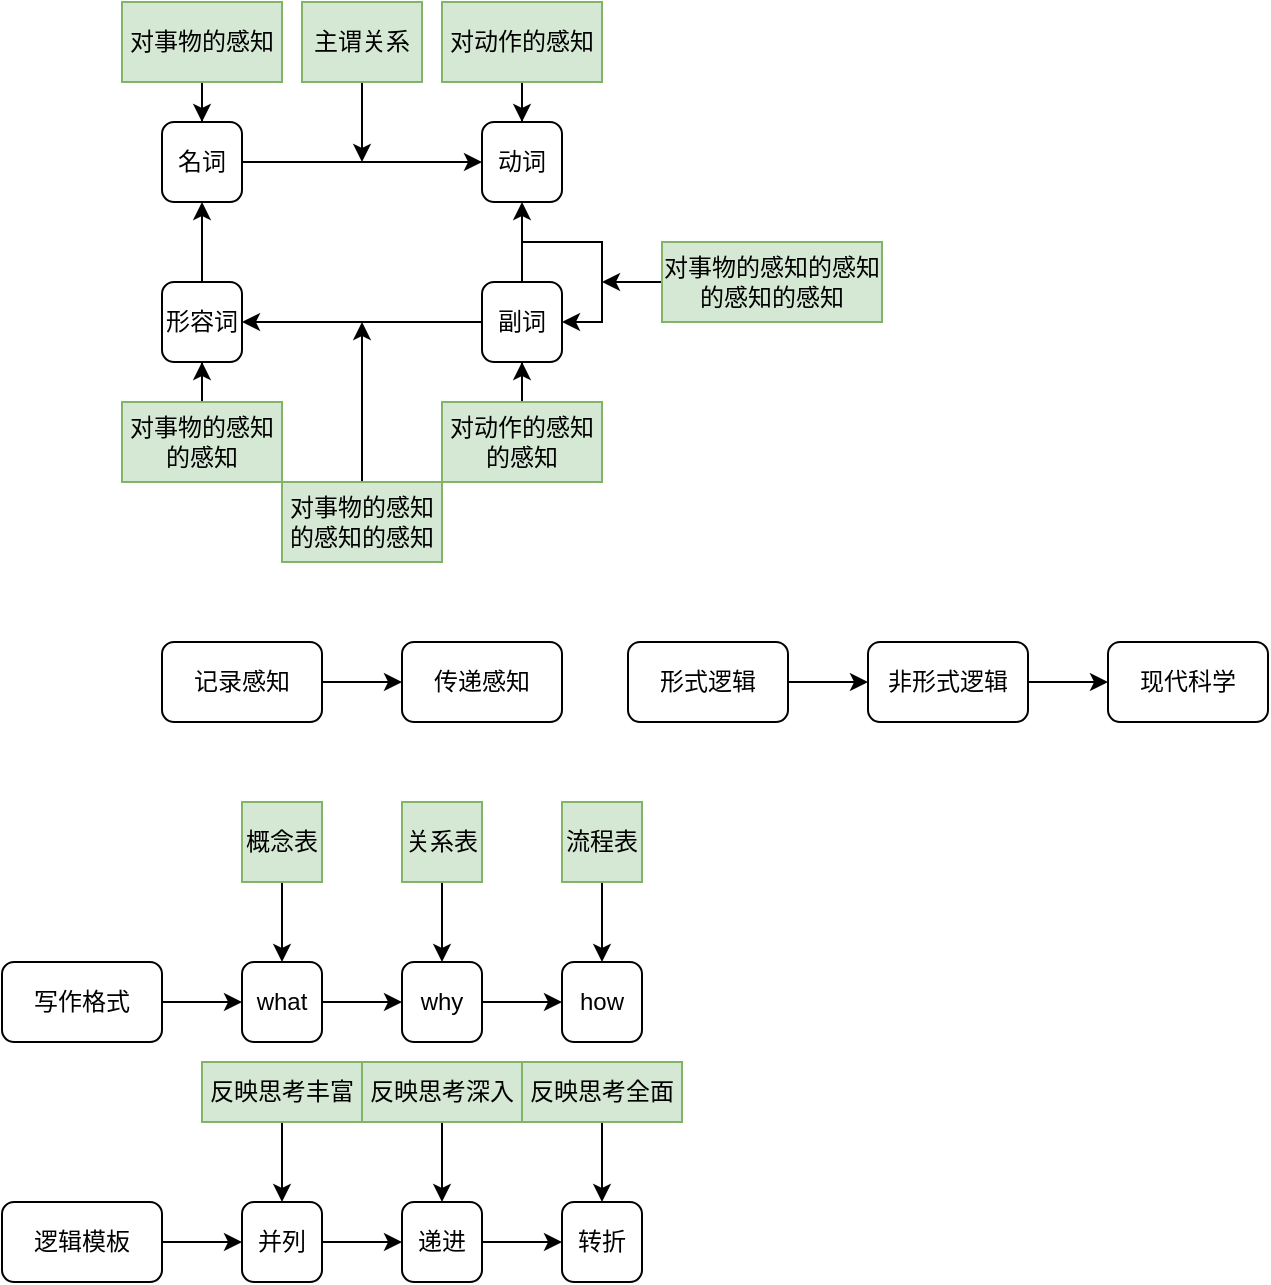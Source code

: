 <mxfile version="26.0.3">
  <diagram name="第 1 页" id="6ry_pnS2vJJyaQvhrR7t">
    <mxGraphModel dx="1221" dy="725" grid="1" gridSize="10" guides="1" tooltips="1" connect="1" arrows="1" fold="1" page="1" pageScale="1" pageWidth="827" pageHeight="1169" math="0" shadow="0">
      <root>
        <mxCell id="0" />
        <mxCell id="1" parent="0" />
        <mxCell id="5bShoopTlFWPeDc6z4Nc-4" value="" style="edgeStyle=orthogonalEdgeStyle;rounded=0;orthogonalLoop=1;jettySize=auto;html=1;" edge="1" parent="1" source="5bShoopTlFWPeDc6z4Nc-1" target="5bShoopTlFWPeDc6z4Nc-2">
          <mxGeometry relative="1" as="geometry" />
        </mxCell>
        <mxCell id="5bShoopTlFWPeDc6z4Nc-1" value="并列" style="rounded=1;whiteSpace=wrap;html=1;" vertex="1" parent="1">
          <mxGeometry x="307" y="600" width="40" height="40" as="geometry" />
        </mxCell>
        <mxCell id="5bShoopTlFWPeDc6z4Nc-5" value="" style="edgeStyle=orthogonalEdgeStyle;rounded=0;orthogonalLoop=1;jettySize=auto;html=1;" edge="1" parent="1" source="5bShoopTlFWPeDc6z4Nc-2" target="5bShoopTlFWPeDc6z4Nc-3">
          <mxGeometry relative="1" as="geometry" />
        </mxCell>
        <mxCell id="5bShoopTlFWPeDc6z4Nc-2" value="递进" style="rounded=1;whiteSpace=wrap;html=1;" vertex="1" parent="1">
          <mxGeometry x="387" y="600" width="40" height="40" as="geometry" />
        </mxCell>
        <mxCell id="5bShoopTlFWPeDc6z4Nc-3" value="转折" style="rounded=1;whiteSpace=wrap;html=1;" vertex="1" parent="1">
          <mxGeometry x="467" y="600" width="40" height="40" as="geometry" />
        </mxCell>
        <mxCell id="5bShoopTlFWPeDc6z4Nc-17" style="edgeStyle=orthogonalEdgeStyle;rounded=0;orthogonalLoop=1;jettySize=auto;html=1;" edge="1" parent="1" source="5bShoopTlFWPeDc6z4Nc-6" target="5bShoopTlFWPeDc6z4Nc-1">
          <mxGeometry relative="1" as="geometry" />
        </mxCell>
        <mxCell id="5bShoopTlFWPeDc6z4Nc-6" value="反映思考丰富" style="text;html=1;align=center;verticalAlign=middle;whiteSpace=wrap;rounded=0;fillColor=#d5e8d4;strokeColor=#82b366;" vertex="1" parent="1">
          <mxGeometry x="287" y="530" width="80" height="30" as="geometry" />
        </mxCell>
        <mxCell id="5bShoopTlFWPeDc6z4Nc-18" style="edgeStyle=orthogonalEdgeStyle;rounded=0;orthogonalLoop=1;jettySize=auto;html=1;" edge="1" parent="1" source="5bShoopTlFWPeDc6z4Nc-7" target="5bShoopTlFWPeDc6z4Nc-2">
          <mxGeometry relative="1" as="geometry" />
        </mxCell>
        <mxCell id="5bShoopTlFWPeDc6z4Nc-7" value="反映思考深入" style="text;html=1;align=center;verticalAlign=middle;whiteSpace=wrap;rounded=0;fillColor=#d5e8d4;strokeColor=#82b366;" vertex="1" parent="1">
          <mxGeometry x="367" y="530" width="80" height="30" as="geometry" />
        </mxCell>
        <mxCell id="5bShoopTlFWPeDc6z4Nc-19" style="edgeStyle=orthogonalEdgeStyle;rounded=0;orthogonalLoop=1;jettySize=auto;html=1;exitX=0.5;exitY=1;exitDx=0;exitDy=0;entryX=0.5;entryY=0;entryDx=0;entryDy=0;" edge="1" parent="1" source="5bShoopTlFWPeDc6z4Nc-8" target="5bShoopTlFWPeDc6z4Nc-3">
          <mxGeometry relative="1" as="geometry" />
        </mxCell>
        <mxCell id="5bShoopTlFWPeDc6z4Nc-8" value="反映思考全面" style="text;html=1;align=center;verticalAlign=middle;whiteSpace=wrap;rounded=0;fillColor=#d5e8d4;strokeColor=#82b366;" vertex="1" parent="1">
          <mxGeometry x="447" y="530" width="80" height="30" as="geometry" />
        </mxCell>
        <mxCell id="5bShoopTlFWPeDc6z4Nc-14" value="" style="edgeStyle=orthogonalEdgeStyle;rounded=0;orthogonalLoop=1;jettySize=auto;html=1;" edge="1" parent="1" source="5bShoopTlFWPeDc6z4Nc-9" target="5bShoopTlFWPeDc6z4Nc-10">
          <mxGeometry relative="1" as="geometry" />
        </mxCell>
        <mxCell id="5bShoopTlFWPeDc6z4Nc-9" value="写作格式" style="rounded=1;whiteSpace=wrap;html=1;" vertex="1" parent="1">
          <mxGeometry x="187" y="480" width="80" height="40" as="geometry" />
        </mxCell>
        <mxCell id="5bShoopTlFWPeDc6z4Nc-15" value="" style="edgeStyle=orthogonalEdgeStyle;rounded=0;orthogonalLoop=1;jettySize=auto;html=1;" edge="1" parent="1" source="5bShoopTlFWPeDc6z4Nc-10" target="5bShoopTlFWPeDc6z4Nc-11">
          <mxGeometry relative="1" as="geometry" />
        </mxCell>
        <mxCell id="5bShoopTlFWPeDc6z4Nc-10" value="what" style="rounded=1;whiteSpace=wrap;html=1;" vertex="1" parent="1">
          <mxGeometry x="307" y="480" width="40" height="40" as="geometry" />
        </mxCell>
        <mxCell id="5bShoopTlFWPeDc6z4Nc-16" value="" style="edgeStyle=orthogonalEdgeStyle;rounded=0;orthogonalLoop=1;jettySize=auto;html=1;" edge="1" parent="1" source="5bShoopTlFWPeDc6z4Nc-11" target="5bShoopTlFWPeDc6z4Nc-12">
          <mxGeometry relative="1" as="geometry" />
        </mxCell>
        <mxCell id="5bShoopTlFWPeDc6z4Nc-11" value="why" style="rounded=1;whiteSpace=wrap;html=1;" vertex="1" parent="1">
          <mxGeometry x="387" y="480" width="40" height="40" as="geometry" />
        </mxCell>
        <mxCell id="5bShoopTlFWPeDc6z4Nc-12" value="how" style="rounded=1;whiteSpace=wrap;html=1;" vertex="1" parent="1">
          <mxGeometry x="467" y="480" width="40" height="40" as="geometry" />
        </mxCell>
        <mxCell id="5bShoopTlFWPeDc6z4Nc-20" value="" style="edgeStyle=orthogonalEdgeStyle;rounded=0;orthogonalLoop=1;jettySize=auto;html=1;" edge="1" parent="1" source="5bShoopTlFWPeDc6z4Nc-13" target="5bShoopTlFWPeDc6z4Nc-1">
          <mxGeometry relative="1" as="geometry" />
        </mxCell>
        <mxCell id="5bShoopTlFWPeDc6z4Nc-13" value="逻辑模板" style="rounded=1;whiteSpace=wrap;html=1;" vertex="1" parent="1">
          <mxGeometry x="187" y="600" width="80" height="40" as="geometry" />
        </mxCell>
        <mxCell id="5bShoopTlFWPeDc6z4Nc-24" value="" style="edgeStyle=orthogonalEdgeStyle;rounded=0;orthogonalLoop=1;jettySize=auto;html=1;" edge="1" parent="1" source="5bShoopTlFWPeDc6z4Nc-21" target="5bShoopTlFWPeDc6z4Nc-10">
          <mxGeometry relative="1" as="geometry" />
        </mxCell>
        <mxCell id="5bShoopTlFWPeDc6z4Nc-21" value="概念表" style="text;html=1;align=center;verticalAlign=middle;whiteSpace=wrap;rounded=0;fillColor=#d5e8d4;strokeColor=#82b366;" vertex="1" parent="1">
          <mxGeometry x="307" y="400" width="40" height="40" as="geometry" />
        </mxCell>
        <mxCell id="5bShoopTlFWPeDc6z4Nc-25" value="" style="edgeStyle=orthogonalEdgeStyle;rounded=0;orthogonalLoop=1;jettySize=auto;html=1;" edge="1" parent="1" source="5bShoopTlFWPeDc6z4Nc-22" target="5bShoopTlFWPeDc6z4Nc-11">
          <mxGeometry relative="1" as="geometry" />
        </mxCell>
        <mxCell id="5bShoopTlFWPeDc6z4Nc-22" value="关系表" style="text;html=1;align=center;verticalAlign=middle;whiteSpace=wrap;rounded=0;fillColor=#d5e8d4;strokeColor=#82b366;" vertex="1" parent="1">
          <mxGeometry x="387" y="400" width="40" height="40" as="geometry" />
        </mxCell>
        <mxCell id="5bShoopTlFWPeDc6z4Nc-26" value="" style="edgeStyle=orthogonalEdgeStyle;rounded=0;orthogonalLoop=1;jettySize=auto;html=1;" edge="1" parent="1" source="5bShoopTlFWPeDc6z4Nc-23" target="5bShoopTlFWPeDc6z4Nc-12">
          <mxGeometry relative="1" as="geometry" />
        </mxCell>
        <mxCell id="5bShoopTlFWPeDc6z4Nc-23" value="流程表" style="text;html=1;align=center;verticalAlign=middle;whiteSpace=wrap;rounded=0;fillColor=#d5e8d4;strokeColor=#82b366;" vertex="1" parent="1">
          <mxGeometry x="467" y="400" width="40" height="40" as="geometry" />
        </mxCell>
        <mxCell id="5bShoopTlFWPeDc6z4Nc-35" value="" style="edgeStyle=orthogonalEdgeStyle;rounded=0;orthogonalLoop=1;jettySize=auto;html=1;" edge="1" parent="1" source="5bShoopTlFWPeDc6z4Nc-27" target="5bShoopTlFWPeDc6z4Nc-29">
          <mxGeometry relative="1" as="geometry" />
        </mxCell>
        <mxCell id="5bShoopTlFWPeDc6z4Nc-27" value="名词" style="rounded=1;whiteSpace=wrap;html=1;" vertex="1" parent="1">
          <mxGeometry x="267" y="60" width="40" height="40" as="geometry" />
        </mxCell>
        <mxCell id="5bShoopTlFWPeDc6z4Nc-31" value="" style="edgeStyle=orthogonalEdgeStyle;rounded=0;orthogonalLoop=1;jettySize=auto;html=1;" edge="1" parent="1" source="5bShoopTlFWPeDc6z4Nc-28" target="5bShoopTlFWPeDc6z4Nc-27">
          <mxGeometry relative="1" as="geometry" />
        </mxCell>
        <mxCell id="5bShoopTlFWPeDc6z4Nc-28" value="形容词" style="rounded=1;whiteSpace=wrap;html=1;" vertex="1" parent="1">
          <mxGeometry x="267" y="140" width="40" height="40" as="geometry" />
        </mxCell>
        <mxCell id="5bShoopTlFWPeDc6z4Nc-29" value="动词" style="rounded=1;whiteSpace=wrap;html=1;" vertex="1" parent="1">
          <mxGeometry x="427" y="60" width="40" height="40" as="geometry" />
        </mxCell>
        <mxCell id="5bShoopTlFWPeDc6z4Nc-32" value="" style="edgeStyle=orthogonalEdgeStyle;rounded=0;orthogonalLoop=1;jettySize=auto;html=1;" edge="1" parent="1" source="5bShoopTlFWPeDc6z4Nc-30" target="5bShoopTlFWPeDc6z4Nc-29">
          <mxGeometry relative="1" as="geometry" />
        </mxCell>
        <mxCell id="5bShoopTlFWPeDc6z4Nc-33" value="" style="edgeStyle=orthogonalEdgeStyle;rounded=0;orthogonalLoop=1;jettySize=auto;html=1;" edge="1" parent="1" source="5bShoopTlFWPeDc6z4Nc-30" target="5bShoopTlFWPeDc6z4Nc-28">
          <mxGeometry relative="1" as="geometry" />
        </mxCell>
        <mxCell id="5bShoopTlFWPeDc6z4Nc-30" value="副词" style="rounded=1;whiteSpace=wrap;html=1;" vertex="1" parent="1">
          <mxGeometry x="427" y="140" width="40" height="40" as="geometry" />
        </mxCell>
        <mxCell id="5bShoopTlFWPeDc6z4Nc-34" style="edgeStyle=orthogonalEdgeStyle;rounded=0;orthogonalLoop=1;jettySize=auto;html=1;exitX=0.5;exitY=0;exitDx=0;exitDy=0;entryX=1;entryY=0.5;entryDx=0;entryDy=0;" edge="1" parent="1" source="5bShoopTlFWPeDc6z4Nc-30" target="5bShoopTlFWPeDc6z4Nc-30">
          <mxGeometry relative="1" as="geometry">
            <Array as="points">
              <mxPoint x="447" y="120" />
              <mxPoint x="487" y="120" />
              <mxPoint x="487" y="160" />
            </Array>
          </mxGeometry>
        </mxCell>
        <mxCell id="5bShoopTlFWPeDc6z4Nc-37" style="edgeStyle=orthogonalEdgeStyle;rounded=0;orthogonalLoop=1;jettySize=auto;html=1;exitX=0.5;exitY=1;exitDx=0;exitDy=0;" edge="1" parent="1" source="5bShoopTlFWPeDc6z4Nc-36">
          <mxGeometry relative="1" as="geometry">
            <mxPoint x="367" y="80" as="targetPoint" />
          </mxGeometry>
        </mxCell>
        <mxCell id="5bShoopTlFWPeDc6z4Nc-36" value="主谓关系" style="text;html=1;align=center;verticalAlign=middle;whiteSpace=wrap;rounded=0;fillColor=#d5e8d4;strokeColor=#82b366;" vertex="1" parent="1">
          <mxGeometry x="337" width="60" height="40" as="geometry" />
        </mxCell>
        <mxCell id="5bShoopTlFWPeDc6z4Nc-40" value="" style="edgeStyle=orthogonalEdgeStyle;rounded=0;orthogonalLoop=1;jettySize=auto;html=1;entryX=0.5;entryY=0;entryDx=0;entryDy=0;" edge="1" parent="1" source="5bShoopTlFWPeDc6z4Nc-38" target="5bShoopTlFWPeDc6z4Nc-27">
          <mxGeometry relative="1" as="geometry" />
        </mxCell>
        <mxCell id="5bShoopTlFWPeDc6z4Nc-38" value="对事物的感知" style="text;html=1;align=center;verticalAlign=middle;whiteSpace=wrap;rounded=0;fillColor=#d5e8d4;strokeColor=#82b366;" vertex="1" parent="1">
          <mxGeometry x="247" width="80" height="40" as="geometry" />
        </mxCell>
        <mxCell id="5bShoopTlFWPeDc6z4Nc-41" value="" style="edgeStyle=orthogonalEdgeStyle;rounded=0;orthogonalLoop=1;jettySize=auto;html=1;" edge="1" parent="1" source="5bShoopTlFWPeDc6z4Nc-39" target="5bShoopTlFWPeDc6z4Nc-29">
          <mxGeometry relative="1" as="geometry" />
        </mxCell>
        <mxCell id="5bShoopTlFWPeDc6z4Nc-39" value="对动作的感知" style="text;html=1;align=center;verticalAlign=middle;whiteSpace=wrap;rounded=0;fillColor=#d5e8d4;strokeColor=#82b366;" vertex="1" parent="1">
          <mxGeometry x="407" width="80" height="40" as="geometry" />
        </mxCell>
        <mxCell id="5bShoopTlFWPeDc6z4Nc-43" value="" style="edgeStyle=orthogonalEdgeStyle;rounded=0;orthogonalLoop=1;jettySize=auto;html=1;" edge="1" parent="1" source="5bShoopTlFWPeDc6z4Nc-42" target="5bShoopTlFWPeDc6z4Nc-28">
          <mxGeometry relative="1" as="geometry" />
        </mxCell>
        <mxCell id="5bShoopTlFWPeDc6z4Nc-42" value="对事物的感知的感知" style="text;html=1;align=center;verticalAlign=middle;whiteSpace=wrap;rounded=0;fillColor=#d5e8d4;strokeColor=#82b366;" vertex="1" parent="1">
          <mxGeometry x="247" y="200" width="80" height="40" as="geometry" />
        </mxCell>
        <mxCell id="5bShoopTlFWPeDc6z4Nc-45" value="" style="edgeStyle=orthogonalEdgeStyle;rounded=0;orthogonalLoop=1;jettySize=auto;html=1;" edge="1" parent="1" source="5bShoopTlFWPeDc6z4Nc-44" target="5bShoopTlFWPeDc6z4Nc-30">
          <mxGeometry relative="1" as="geometry" />
        </mxCell>
        <mxCell id="5bShoopTlFWPeDc6z4Nc-44" value="对动作的感知的感知" style="text;html=1;align=center;verticalAlign=middle;whiteSpace=wrap;rounded=0;fillColor=#d5e8d4;strokeColor=#82b366;" vertex="1" parent="1">
          <mxGeometry x="407" y="200" width="80" height="40" as="geometry" />
        </mxCell>
        <mxCell id="5bShoopTlFWPeDc6z4Nc-48" value="" style="edgeStyle=orthogonalEdgeStyle;rounded=0;orthogonalLoop=1;jettySize=auto;html=1;" edge="1" parent="1" source="5bShoopTlFWPeDc6z4Nc-46" target="5bShoopTlFWPeDc6z4Nc-47">
          <mxGeometry relative="1" as="geometry" />
        </mxCell>
        <mxCell id="5bShoopTlFWPeDc6z4Nc-46" value="记录感知" style="rounded=1;whiteSpace=wrap;html=1;" vertex="1" parent="1">
          <mxGeometry x="267" y="320" width="80" height="40" as="geometry" />
        </mxCell>
        <mxCell id="5bShoopTlFWPeDc6z4Nc-47" value="传递感知" style="rounded=1;whiteSpace=wrap;html=1;" vertex="1" parent="1">
          <mxGeometry x="387" y="320" width="80" height="40" as="geometry" />
        </mxCell>
        <mxCell id="5bShoopTlFWPeDc6z4Nc-53" value="" style="edgeStyle=orthogonalEdgeStyle;rounded=0;orthogonalLoop=1;jettySize=auto;html=1;" edge="1" parent="1" source="5bShoopTlFWPeDc6z4Nc-49" target="5bShoopTlFWPeDc6z4Nc-50">
          <mxGeometry relative="1" as="geometry" />
        </mxCell>
        <mxCell id="5bShoopTlFWPeDc6z4Nc-49" value="形式逻辑" style="rounded=1;whiteSpace=wrap;html=1;" vertex="1" parent="1">
          <mxGeometry x="500" y="320" width="80" height="40" as="geometry" />
        </mxCell>
        <mxCell id="5bShoopTlFWPeDc6z4Nc-54" value="" style="edgeStyle=orthogonalEdgeStyle;rounded=0;orthogonalLoop=1;jettySize=auto;html=1;" edge="1" parent="1" source="5bShoopTlFWPeDc6z4Nc-50" target="5bShoopTlFWPeDc6z4Nc-52">
          <mxGeometry relative="1" as="geometry" />
        </mxCell>
        <mxCell id="5bShoopTlFWPeDc6z4Nc-50" value="非形式逻辑" style="rounded=1;whiteSpace=wrap;html=1;" vertex="1" parent="1">
          <mxGeometry x="620" y="320" width="80" height="40" as="geometry" />
        </mxCell>
        <mxCell id="5bShoopTlFWPeDc6z4Nc-52" value="现代科学" style="rounded=1;whiteSpace=wrap;html=1;" vertex="1" parent="1">
          <mxGeometry x="740" y="320" width="80" height="40" as="geometry" />
        </mxCell>
        <mxCell id="5bShoopTlFWPeDc6z4Nc-57" style="edgeStyle=orthogonalEdgeStyle;rounded=0;orthogonalLoop=1;jettySize=auto;html=1;exitX=0.5;exitY=0;exitDx=0;exitDy=0;" edge="1" parent="1" source="5bShoopTlFWPeDc6z4Nc-56">
          <mxGeometry relative="1" as="geometry">
            <mxPoint x="367" y="160" as="targetPoint" />
          </mxGeometry>
        </mxCell>
        <mxCell id="5bShoopTlFWPeDc6z4Nc-56" value="对事物的感知的感知的感知" style="text;html=1;align=center;verticalAlign=middle;whiteSpace=wrap;rounded=0;fillColor=#d5e8d4;strokeColor=#82b366;" vertex="1" parent="1">
          <mxGeometry x="327" y="240" width="80" height="40" as="geometry" />
        </mxCell>
        <mxCell id="5bShoopTlFWPeDc6z4Nc-59" value="" style="edgeStyle=orthogonalEdgeStyle;rounded=0;orthogonalLoop=1;jettySize=auto;html=1;" edge="1" parent="1" source="5bShoopTlFWPeDc6z4Nc-58">
          <mxGeometry relative="1" as="geometry">
            <mxPoint x="487" y="140" as="targetPoint" />
          </mxGeometry>
        </mxCell>
        <mxCell id="5bShoopTlFWPeDc6z4Nc-58" value="对事物的感知的感知的感知的感知" style="text;html=1;align=center;verticalAlign=middle;whiteSpace=wrap;rounded=0;fillColor=#d5e8d4;strokeColor=#82b366;" vertex="1" parent="1">
          <mxGeometry x="517" y="120" width="110" height="40" as="geometry" />
        </mxCell>
      </root>
    </mxGraphModel>
  </diagram>
</mxfile>
